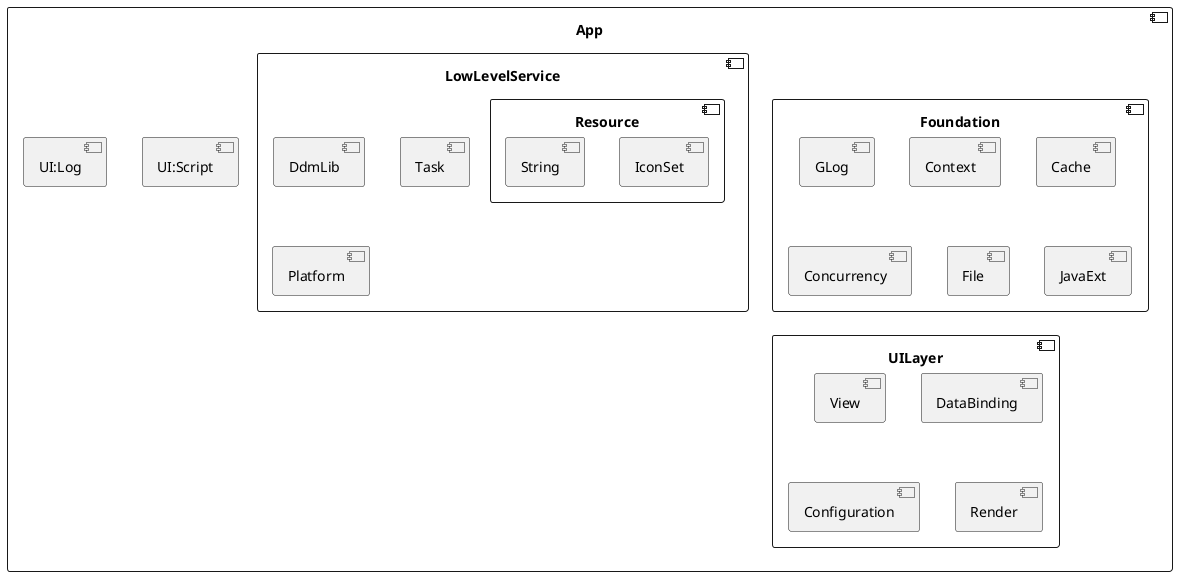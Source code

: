 @startuml
component [App] {
    component [UI:Script]
    component [UI:Log]
    component [Foundation] {
        component [GLog]
        component [Context]
        component [Cache]
        component [Concurrency]
        component [File]
        component [JavaExt]
    }
    component [LowLevelService] {
        component [DdmLib]
        component [Task]
        component [Resource] {
            component [IconSet]
            component [String]
        }
        component [Platform]
    }
    component [UILayer] {
        component [View]
        component [DataBinding]
        component [Configuration]
        component [Render]
    }
}
@enduml